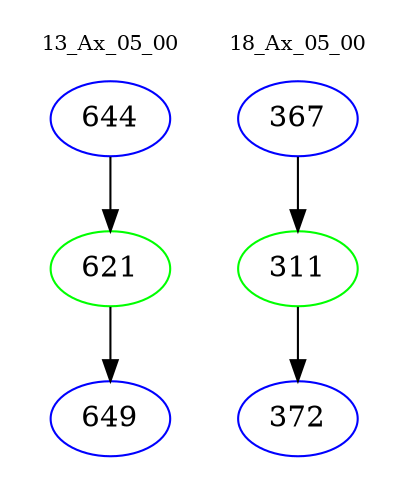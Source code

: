 digraph{
subgraph cluster_0 {
color = white
label = "13_Ax_05_00";
fontsize=10;
T0_644 [label="644", color="blue"]
T0_644 -> T0_621 [color="black"]
T0_621 [label="621", color="green"]
T0_621 -> T0_649 [color="black"]
T0_649 [label="649", color="blue"]
}
subgraph cluster_1 {
color = white
label = "18_Ax_05_00";
fontsize=10;
T1_367 [label="367", color="blue"]
T1_367 -> T1_311 [color="black"]
T1_311 [label="311", color="green"]
T1_311 -> T1_372 [color="black"]
T1_372 [label="372", color="blue"]
}
}
